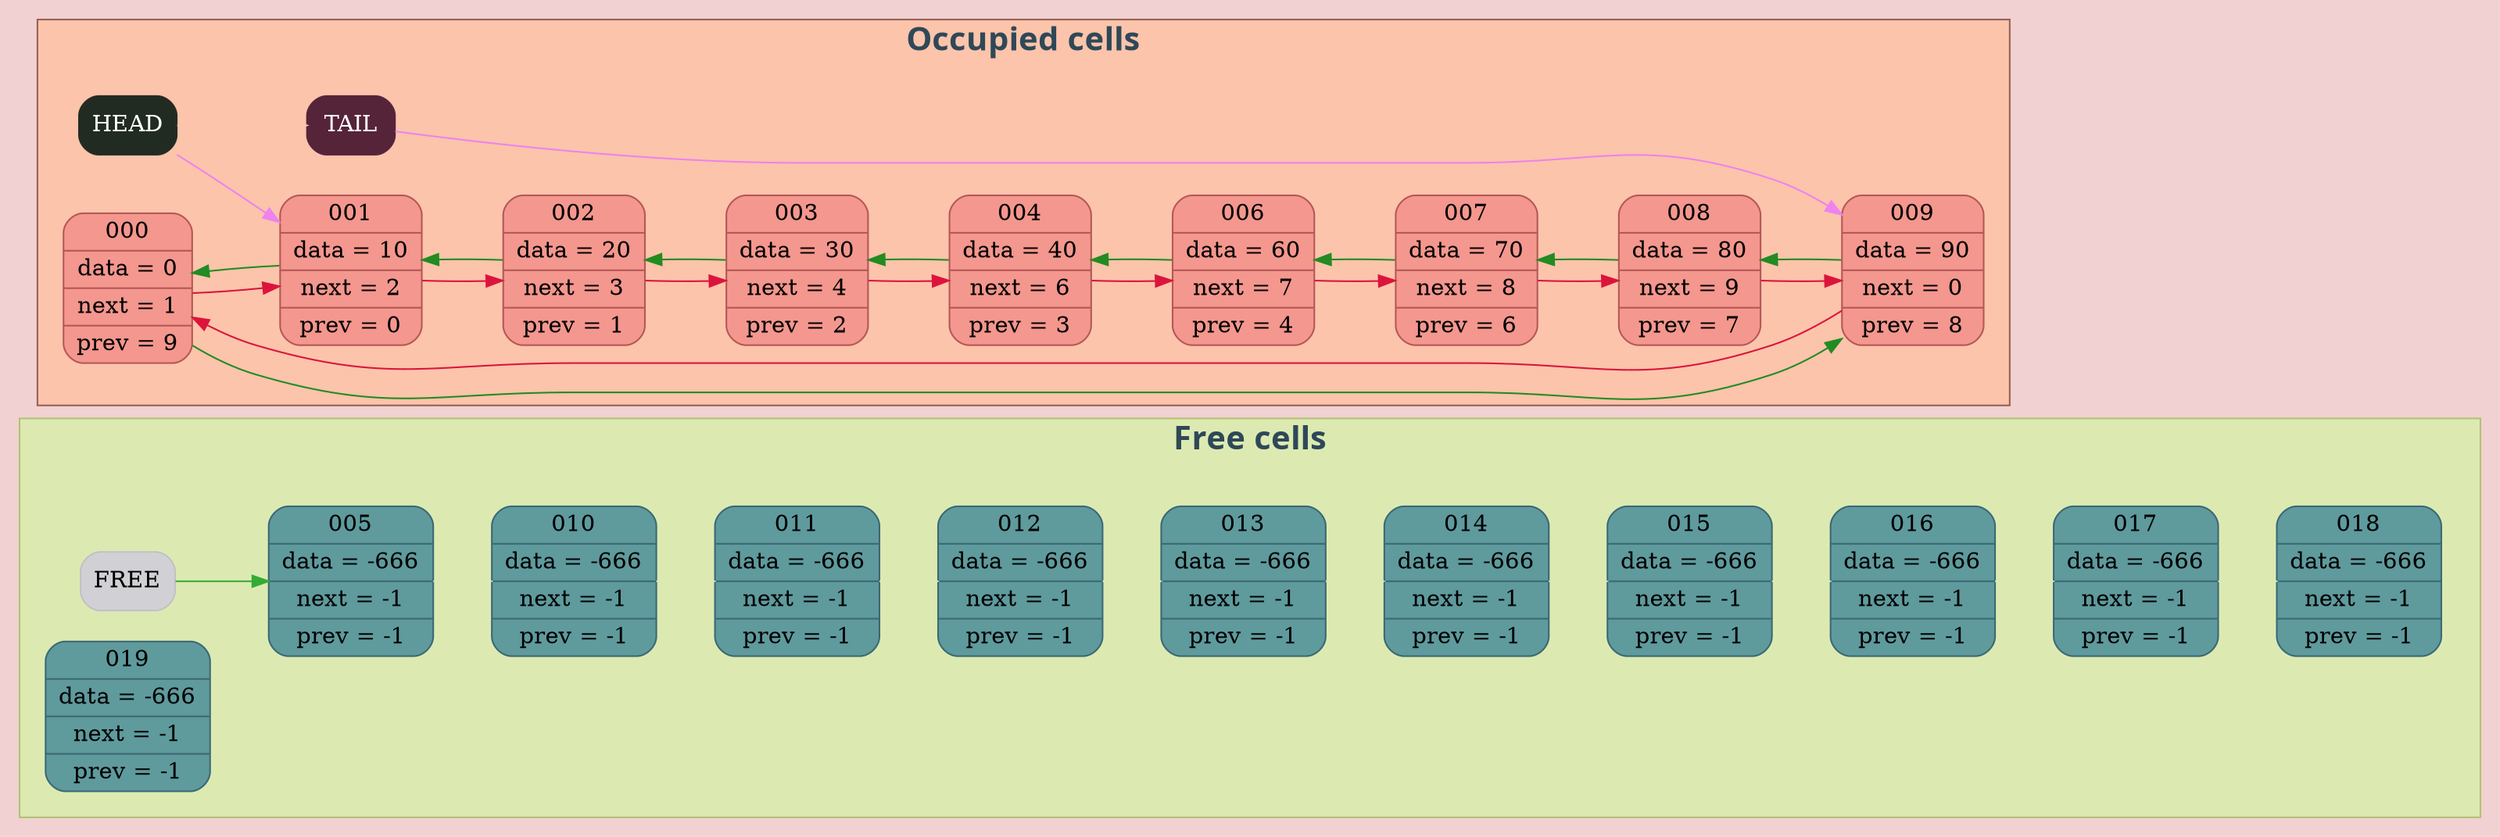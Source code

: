 digraph {
	rankdir = LR;
	fontname = "UbuntuMono";
	bgcolor = "#F1D1D1";

	subgraph cluster_free {
		bgcolor = "#DCEAB2";
		color = "#b1c274";
		label = <<B>Free cells</B>>;
		fontcolor = "#2F4858";
		fontsize = "20px";

		subgraph cluster_Free {
			peripheries = 0
			label = "";
			nodeFree [ shape = Mrecord; style = filled; fillcolor = "#D1D1D5"; color = "#C1C1C5"; fontcolor = "black"; label = "FREE"; ];
		}

		subgraph cluster_free {
			peripheries = 0
			label = "";
			node005 [ shape = Mrecord; style = filled; fillcolor = "#5F9A9D"; color = "#3B6874"; label = " 005 | data = -666 | next = -1 | prev = -1 " ];
			node010 [ shape = Mrecord; style = filled; fillcolor = "#5F9A9D"; color = "#3B6874"; label = " 010 | data = -666 | next = -1 | prev = -1 " ];
			node011 [ shape = Mrecord; style = filled; fillcolor = "#5F9A9D"; color = "#3B6874"; label = " 011 | data = -666 | next = -1 | prev = -1 " ];
			node012 [ shape = Mrecord; style = filled; fillcolor = "#5F9A9D"; color = "#3B6874"; label = " 012 | data = -666 | next = -1 | prev = -1 " ];
			node013 [ shape = Mrecord; style = filled; fillcolor = "#5F9A9D"; color = "#3B6874"; label = " 013 | data = -666 | next = -1 | prev = -1 " ];
			node014 [ shape = Mrecord; style = filled; fillcolor = "#5F9A9D"; color = "#3B6874"; label = " 014 | data = -666 | next = -1 | prev = -1 " ];
			node015 [ shape = Mrecord; style = filled; fillcolor = "#5F9A9D"; color = "#3B6874"; label = " 015 | data = -666 | next = -1 | prev = -1 " ];
			node016 [ shape = Mrecord; style = filled; fillcolor = "#5F9A9D"; color = "#3B6874"; label = " 016 | data = -666 | next = -1 | prev = -1 " ];
			node017 [ shape = Mrecord; style = filled; fillcolor = "#5F9A9D"; color = "#3B6874"; label = " 017 | data = -666 | next = -1 | prev = -1 " ];
			node018 [ shape = Mrecord; style = filled; fillcolor = "#5F9A9D"; color = "#3B6874"; label = " 018 | data = -666 | next = -1 | prev = -1 " ];
			node019 [ shape = Mrecord; style = filled; fillcolor = "#5F9A9D"; color = "#3B6874"; label = " 019 | data = -666 | next = -1 | prev = -1 " ];

			subgraph cluster_free000 {
				peripheries = 0
				label = "";
				node005 -> node010 [ weight = 1000; color = "#DCEAB2"; ];
				node010 -> node011 [ weight = 1000; color = "#DCEAB2"; ];
				node011 -> node012 [ weight = 1000; color = "#DCEAB2"; ];
				node012 -> node013 [ weight = 1000; color = "#DCEAB2"; ];
				node013 -> node014 [ weight = 1000; color = "#DCEAB2"; ];
				node014 -> node015 [ weight = 1000; color = "#DCEAB2"; ];
				node015 -> node016 [ weight = 1000; color = "#DCEAB2"; ];
				node016 -> node017 [ weight = 1000; color = "#DCEAB2"; ];
				node017 -> node018 [ weight = 1000; color = "#DCEAB2"; ];
			}

			subgraph cluster_free001 {
				peripheries = 0
				label = "";
			}

			nodeFree -> node005 [ weight = 1000; color = "#34AB34"; ];

		}
	}


	subgraph cluster_captive {
		bgcolor = "#FBC4AB";
		color = "#966156";
		label = <<B>Occupied cells</B>>;
		fontcolor = "#2F4858";
		fontsize = "20px";

		subgraph cluster_HeadAndTail {
			peripheries = 0
			label = "";
			nodeHead [ shape = Mrecord; style = filled; fillcolor = "#222B22"; color = "#262B22"; fontcolor = "white"; label = "HEAD"; ];
			nodeTail [ shape = Mrecord; style = filled; fillcolor = "#562439"; color = "#56243C"; fontcolor = "white"; label = "TAIL"; ];
			nodeHead -> nodeTail [ color = "#FBC4AB"; ];
		}

		subgraph cluster_occupied {
			peripheries = 0
			label = "";
			node000 [ shape = Mrecord; style = filled; fillcolor = "#F4978E"; color = "#B55757"; label = " 000 | data = 0 | next = 1 | prev = 9 "; ];
			node001 [ shape = Mrecord; style = filled; fillcolor = "#F4978E"; color = "#B55757"; label = " 001 | data = 10 | next = 2 | prev = 0 "; ];
			node002 [ shape = Mrecord; style = filled; fillcolor = "#F4978E"; color = "#B55757"; label = " 002 | data = 20 | next = 3 | prev = 1 "; ];
			node003 [ shape = Mrecord; style = filled; fillcolor = "#F4978E"; color = "#B55757"; label = " 003 | data = 30 | next = 4 | prev = 2 "; ];
			node004 [ shape = Mrecord; style = filled; fillcolor = "#F4978E"; color = "#B55757"; label = " 004 | data = 40 | next = 6 | prev = 3 "; ];
			node006 [ shape = Mrecord; style = filled; fillcolor = "#F4978E"; color = "#B55757"; label = " 006 | data = 60 | next = 7 | prev = 4 "; ];
			node007 [ shape = Mrecord; style = filled; fillcolor = "#F4978E"; color = "#B55757"; label = " 007 | data = 70 | next = 8 | prev = 6 "; ];
			node008 [ shape = Mrecord; style = filled; fillcolor = "#F4978E"; color = "#B55757"; label = " 008 | data = 80 | next = 9 | prev = 7 "; ];
			node009 [ shape = Mrecord; style = filled; fillcolor = "#F4978E"; color = "#B55757"; label = " 009 | data = 90 | next = 0 | prev = 8 "; ];

			node000 -> node001 [ color = "#DC143C"; ];
			node000 -> node009 [ color = "#228B22"; ];
			nodeHead -> node001 [ color = "violet"; ];
			node001 -> node002 [ color = "#DC143C"; ];
			node001 -> node000 [ color = "#228B22"; ];
			node002 -> node003 [ color = "#DC143C"; ];
			node002 -> node001 [ color = "#228B22"; ];
			node003 -> node004 [ color = "#DC143C"; ];
			node003 -> node002 [ color = "#228B22"; ];
			node004 -> node006 [ color = "#DC143C"; ];
			node004 -> node003 [ color = "#228B22"; ];
			node006 -> node007 [ color = "#DC143C"; ];
			node006 -> node004 [ color = "#228B22"; ];
			node007 -> node008 [ color = "#DC143C"; ];
			node007 -> node006 [ color = "#228B22"; ];
			node008 -> node009 [ color = "#DC143C"; ];
			node008 -> node007 [ color = "#228B22"; ];
			nodeTail -> node009 [ color = "violet"; ];
			node009 -> node000 [ color = "#DC143C"; ];
			node009 -> node008 [ color = "#228B22"; ];
		}

	}

}
